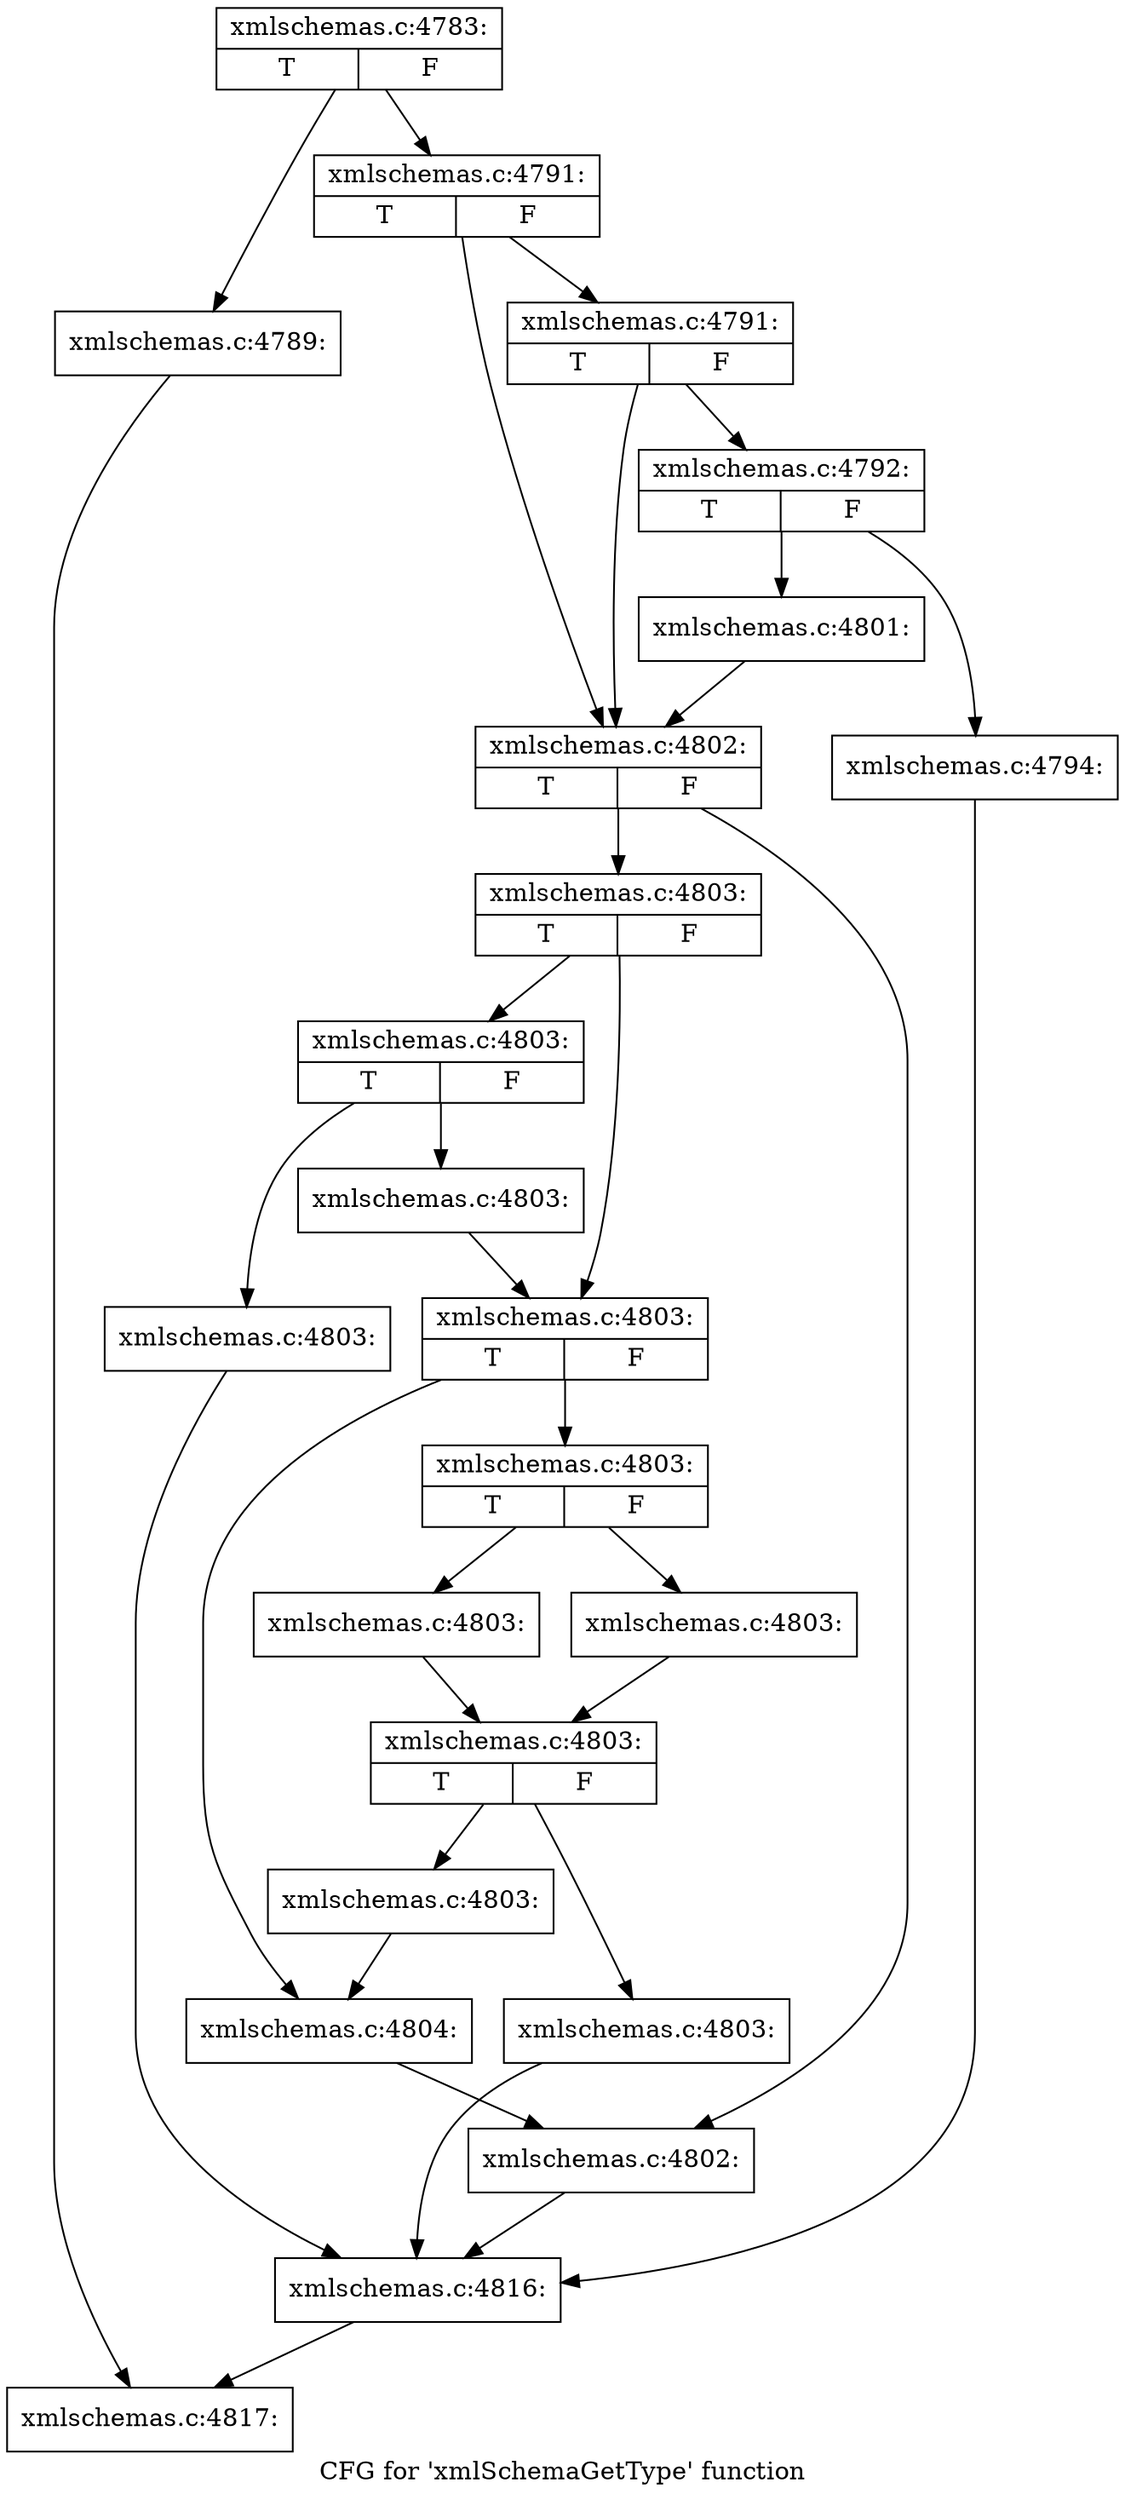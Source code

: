 digraph "CFG for 'xmlSchemaGetType' function" {
	label="CFG for 'xmlSchemaGetType' function";

	Node0x5064c70 [shape=record,label="{xmlschemas.c:4783:|{<s0>T|<s1>F}}"];
	Node0x5064c70 -> Node0x506d7f0;
	Node0x5064c70 -> Node0x506d840;
	Node0x506d7f0 [shape=record,label="{xmlschemas.c:4789:}"];
	Node0x506d7f0 -> Node0x506ca70;
	Node0x506d840 [shape=record,label="{xmlschemas.c:4791:|{<s0>T|<s1>F}}"];
	Node0x506d840 -> Node0x506dd40;
	Node0x506d840 -> Node0x506dcf0;
	Node0x506dd40 [shape=record,label="{xmlschemas.c:4791:|{<s0>T|<s1>F}}"];
	Node0x506dd40 -> Node0x506dca0;
	Node0x506dd40 -> Node0x506dcf0;
	Node0x506dca0 [shape=record,label="{xmlschemas.c:4792:|{<s0>T|<s1>F}}"];
	Node0x506dca0 -> Node0x506e6a0;
	Node0x506dca0 -> Node0x506e6f0;
	Node0x506e6a0 [shape=record,label="{xmlschemas.c:4794:}"];
	Node0x506e6a0 -> Node0x506e8e0;
	Node0x506e6f0 [shape=record,label="{xmlschemas.c:4801:}"];
	Node0x506e6f0 -> Node0x506dcf0;
	Node0x506dcf0 [shape=record,label="{xmlschemas.c:4802:|{<s0>T|<s1>F}}"];
	Node0x506dcf0 -> Node0x506f430;
	Node0x506dcf0 -> Node0x506f480;
	Node0x506f430 [shape=record,label="{xmlschemas.c:4803:|{<s0>T|<s1>F}}"];
	Node0x506f430 -> Node0x506f810;
	Node0x506f430 -> Node0x506f860;
	Node0x506f810 [shape=record,label="{xmlschemas.c:4803:|{<s0>T|<s1>F}}"];
	Node0x506f810 -> Node0x5070500;
	Node0x506f810 -> Node0x5070a60;
	Node0x5070500 [shape=record,label="{xmlschemas.c:4803:}"];
	Node0x5070500 -> Node0x506e8e0;
	Node0x5070a60 [shape=record,label="{xmlschemas.c:4803:}"];
	Node0x5070a60 -> Node0x506f860;
	Node0x506f860 [shape=record,label="{xmlschemas.c:4803:|{<s0>T|<s1>F}}"];
	Node0x506f860 -> Node0x5070ce0;
	Node0x506f860 -> Node0x5070d30;
	Node0x5070ce0 [shape=record,label="{xmlschemas.c:4803:|{<s0>T|<s1>F}}"];
	Node0x5070ce0 -> Node0x5071510;
	Node0x5070ce0 -> Node0x50715b0;
	Node0x5071510 [shape=record,label="{xmlschemas.c:4803:}"];
	Node0x5071510 -> Node0x5071560;
	Node0x50715b0 [shape=record,label="{xmlschemas.c:4803:}"];
	Node0x50715b0 -> Node0x5071560;
	Node0x5071560 [shape=record,label="{xmlschemas.c:4803:|{<s0>T|<s1>F}}"];
	Node0x5071560 -> Node0x5071df0;
	Node0x5071560 -> Node0x5071e40;
	Node0x5071df0 [shape=record,label="{xmlschemas.c:4803:}"];
	Node0x5071df0 -> Node0x506e8e0;
	Node0x5071e40 [shape=record,label="{xmlschemas.c:4803:}"];
	Node0x5071e40 -> Node0x5070d30;
	Node0x5070d30 [shape=record,label="{xmlschemas.c:4804:}"];
	Node0x5070d30 -> Node0x506f480;
	Node0x506f480 [shape=record,label="{xmlschemas.c:4802:}"];
	Node0x506f480 -> Node0x506e8e0;
	Node0x506e8e0 [shape=record,label="{xmlschemas.c:4816:}"];
	Node0x506e8e0 -> Node0x506ca70;
	Node0x506ca70 [shape=record,label="{xmlschemas.c:4817:}"];
}
